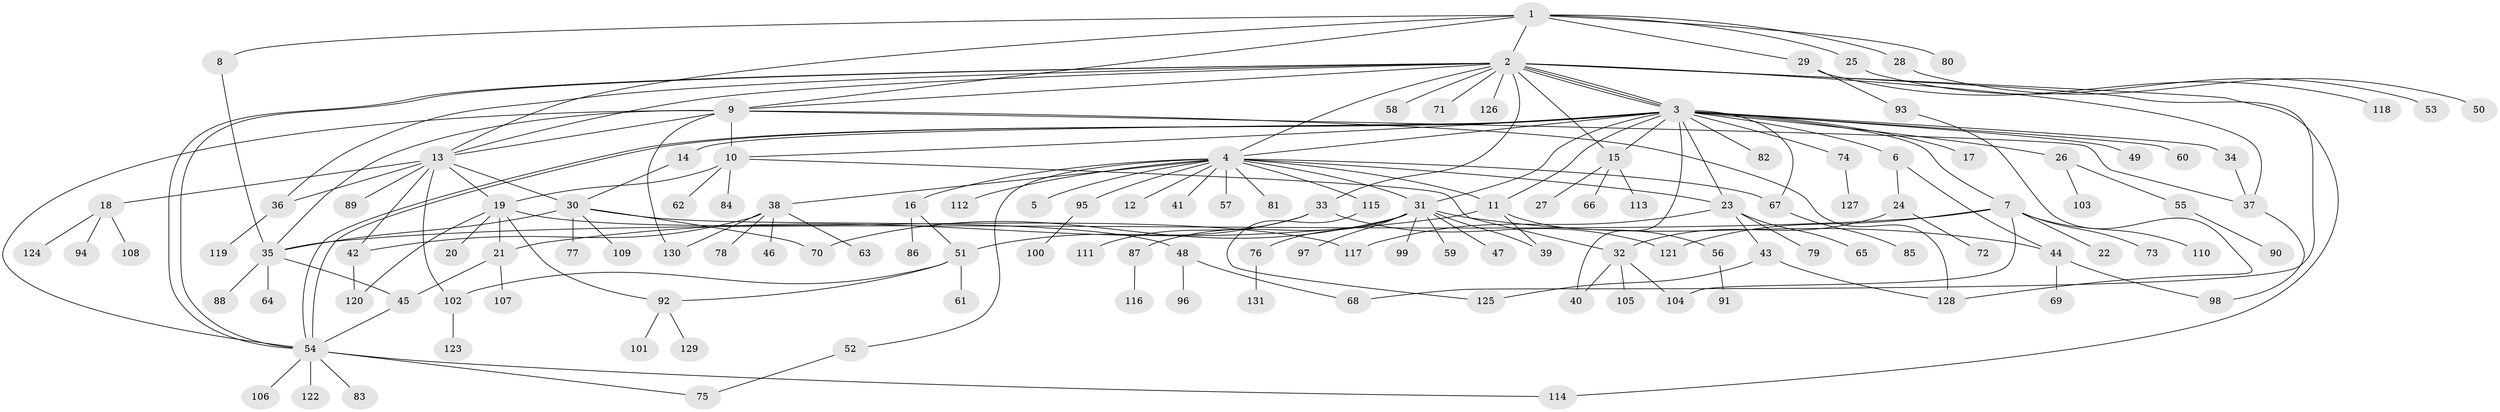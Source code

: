 // Generated by graph-tools (version 1.1) at 2025/35/03/09/25 02:35:51]
// undirected, 131 vertices, 178 edges
graph export_dot {
graph [start="1"]
  node [color=gray90,style=filled];
  1;
  2;
  3;
  4;
  5;
  6;
  7;
  8;
  9;
  10;
  11;
  12;
  13;
  14;
  15;
  16;
  17;
  18;
  19;
  20;
  21;
  22;
  23;
  24;
  25;
  26;
  27;
  28;
  29;
  30;
  31;
  32;
  33;
  34;
  35;
  36;
  37;
  38;
  39;
  40;
  41;
  42;
  43;
  44;
  45;
  46;
  47;
  48;
  49;
  50;
  51;
  52;
  53;
  54;
  55;
  56;
  57;
  58;
  59;
  60;
  61;
  62;
  63;
  64;
  65;
  66;
  67;
  68;
  69;
  70;
  71;
  72;
  73;
  74;
  75;
  76;
  77;
  78;
  79;
  80;
  81;
  82;
  83;
  84;
  85;
  86;
  87;
  88;
  89;
  90;
  91;
  92;
  93;
  94;
  95;
  96;
  97;
  98;
  99;
  100;
  101;
  102;
  103;
  104;
  105;
  106;
  107;
  108;
  109;
  110;
  111;
  112;
  113;
  114;
  115;
  116;
  117;
  118;
  119;
  120;
  121;
  122;
  123;
  124;
  125;
  126;
  127;
  128;
  129;
  130;
  131;
  1 -- 2;
  1 -- 8;
  1 -- 9;
  1 -- 13;
  1 -- 25;
  1 -- 28;
  1 -- 29;
  1 -- 80;
  2 -- 3;
  2 -- 3;
  2 -- 3;
  2 -- 4;
  2 -- 9;
  2 -- 13;
  2 -- 15;
  2 -- 33;
  2 -- 36;
  2 -- 37;
  2 -- 54;
  2 -- 54;
  2 -- 58;
  2 -- 68;
  2 -- 71;
  2 -- 114;
  2 -- 126;
  3 -- 4;
  3 -- 6;
  3 -- 7;
  3 -- 10;
  3 -- 11;
  3 -- 14;
  3 -- 15;
  3 -- 17;
  3 -- 23;
  3 -- 26;
  3 -- 31;
  3 -- 34;
  3 -- 40;
  3 -- 49;
  3 -- 54;
  3 -- 54;
  3 -- 60;
  3 -- 67;
  3 -- 74;
  3 -- 82;
  4 -- 5;
  4 -- 11;
  4 -- 12;
  4 -- 16;
  4 -- 23;
  4 -- 31;
  4 -- 38;
  4 -- 41;
  4 -- 52;
  4 -- 57;
  4 -- 67;
  4 -- 81;
  4 -- 95;
  4 -- 112;
  4 -- 115;
  6 -- 24;
  6 -- 44;
  7 -- 22;
  7 -- 35;
  7 -- 73;
  7 -- 104;
  7 -- 110;
  7 -- 121;
  8 -- 35;
  9 -- 10;
  9 -- 13;
  9 -- 35;
  9 -- 37;
  9 -- 54;
  9 -- 128;
  9 -- 130;
  10 -- 19;
  10 -- 32;
  10 -- 62;
  10 -- 84;
  11 -- 21;
  11 -- 39;
  11 -- 56;
  13 -- 18;
  13 -- 19;
  13 -- 30;
  13 -- 36;
  13 -- 42;
  13 -- 89;
  13 -- 102;
  14 -- 30;
  15 -- 27;
  15 -- 66;
  15 -- 113;
  16 -- 51;
  16 -- 86;
  18 -- 94;
  18 -- 108;
  18 -- 124;
  19 -- 20;
  19 -- 21;
  19 -- 92;
  19 -- 117;
  19 -- 120;
  21 -- 45;
  21 -- 107;
  23 -- 43;
  23 -- 65;
  23 -- 79;
  23 -- 117;
  24 -- 32;
  24 -- 72;
  25 -- 53;
  26 -- 55;
  26 -- 103;
  28 -- 50;
  29 -- 93;
  29 -- 118;
  30 -- 35;
  30 -- 48;
  30 -- 70;
  30 -- 77;
  30 -- 109;
  31 -- 39;
  31 -- 44;
  31 -- 47;
  31 -- 59;
  31 -- 70;
  31 -- 76;
  31 -- 87;
  31 -- 97;
  31 -- 99;
  32 -- 40;
  32 -- 104;
  32 -- 105;
  33 -- 51;
  33 -- 111;
  33 -- 121;
  34 -- 37;
  35 -- 45;
  35 -- 64;
  35 -- 88;
  36 -- 119;
  37 -- 98;
  38 -- 42;
  38 -- 46;
  38 -- 63;
  38 -- 78;
  38 -- 130;
  42 -- 120;
  43 -- 125;
  43 -- 128;
  44 -- 69;
  44 -- 98;
  45 -- 54;
  48 -- 68;
  48 -- 96;
  51 -- 61;
  51 -- 92;
  51 -- 102;
  52 -- 75;
  54 -- 75;
  54 -- 83;
  54 -- 106;
  54 -- 114;
  54 -- 122;
  55 -- 90;
  56 -- 91;
  67 -- 85;
  74 -- 127;
  76 -- 131;
  87 -- 116;
  92 -- 101;
  92 -- 129;
  93 -- 128;
  95 -- 100;
  102 -- 123;
  115 -- 125;
}
